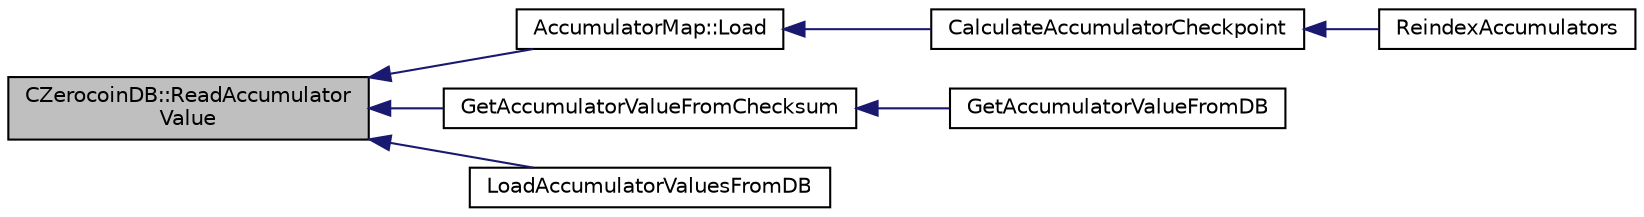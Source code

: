 digraph "CZerocoinDB::ReadAccumulatorValue"
{
  edge [fontname="Helvetica",fontsize="10",labelfontname="Helvetica",labelfontsize="10"];
  node [fontname="Helvetica",fontsize="10",shape=record];
  rankdir="LR";
  Node40 [label="CZerocoinDB::ReadAccumulator\lValue",height=0.2,width=0.4,color="black", fillcolor="grey75", style="filled", fontcolor="black"];
  Node40 -> Node41 [dir="back",color="midnightblue",fontsize="10",style="solid",fontname="Helvetica"];
  Node41 [label="AccumulatorMap::Load",height=0.2,width=0.4,color="black", fillcolor="white", style="filled",URL="$class_accumulator_map.html#a555952cd361c42cc880d4e6dc612f5de"];
  Node41 -> Node42 [dir="back",color="midnightblue",fontsize="10",style="solid",fontname="Helvetica"];
  Node42 [label="CalculateAccumulatorCheckpoint",height=0.2,width=0.4,color="black", fillcolor="white", style="filled",URL="$accumulators_8h.html#a62f6e6ab26cfeebb5b184a41ba770e0e"];
  Node42 -> Node43 [dir="back",color="midnightblue",fontsize="10",style="solid",fontname="Helvetica"];
  Node43 [label="ReindexAccumulators",height=0.2,width=0.4,color="black", fillcolor="white", style="filled",URL="$main_8h.html#a4a74b45eb12b8c115906e305e109c5d9"];
  Node40 -> Node44 [dir="back",color="midnightblue",fontsize="10",style="solid",fontname="Helvetica"];
  Node44 [label="GetAccumulatorValueFromChecksum",height=0.2,width=0.4,color="black", fillcolor="white", style="filled",URL="$accumulators_8h.html#a88eb154b2b5a4a58836d2fca049f7a1e"];
  Node44 -> Node45 [dir="back",color="midnightblue",fontsize="10",style="solid",fontname="Helvetica"];
  Node45 [label="GetAccumulatorValueFromDB",height=0.2,width=0.4,color="black", fillcolor="white", style="filled",URL="$accumulators_8h.html#a7ed8bbb6f16780d53c417d37c39a9082"];
  Node40 -> Node46 [dir="back",color="midnightblue",fontsize="10",style="solid",fontname="Helvetica"];
  Node46 [label="LoadAccumulatorValuesFromDB",height=0.2,width=0.4,color="black", fillcolor="white", style="filled",URL="$accumulators_8h.html#a9c489b2d05ea43b08e90b64c9a5125c3"];
}
